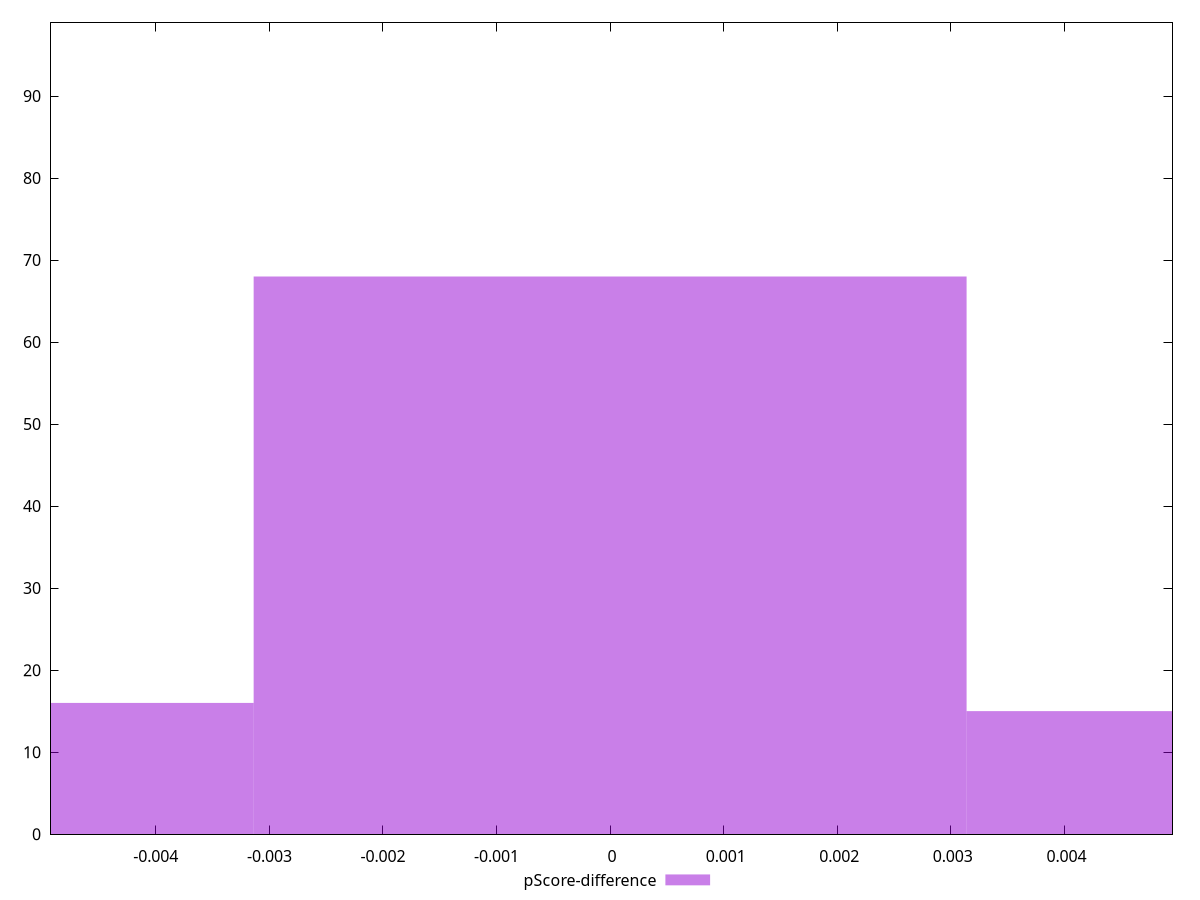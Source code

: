reset

$pScoreDifference <<EOF
0.0062773778175145385 15
0 68
-0.0062773778175145385 16
EOF

set key outside below
set boxwidth 0.0062773778175145385
set xrange [-0.004931822957321863:0.004951707034809072]
set yrange [0:99]
set trange [0:99]
set style fill transparent solid 0.5 noborder
set terminal svg size 640, 490 enhanced background rgb 'white'
set output "reports/report_00027_2021-02-24T12-40-31.850Z/max-potential-fid/samples/card/pScore-difference/histogram.svg"

plot $pScoreDifference title "pScore-difference" with boxes

reset
